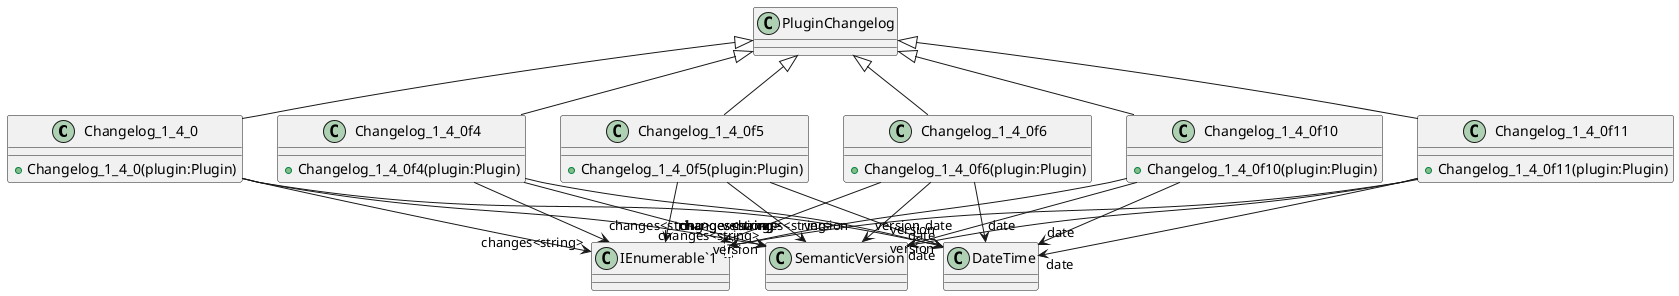 @startuml
class Changelog_1_4_0 {
    + Changelog_1_4_0(plugin:Plugin)
}
class Changelog_1_4_0f4 {
    + Changelog_1_4_0f4(plugin:Plugin)
}
class Changelog_1_4_0f5 {
    + Changelog_1_4_0f5(plugin:Plugin)
}
class Changelog_1_4_0f6 {
    + Changelog_1_4_0f6(plugin:Plugin)
}
class Changelog_1_4_0f10 {
    + Changelog_1_4_0f10(plugin:Plugin)
}
class Changelog_1_4_0f11 {
    + Changelog_1_4_0f11(plugin:Plugin)
}
class "IEnumerable`1"<T> {
}
PluginChangelog <|-- Changelog_1_4_0
Changelog_1_4_0 --> "version" SemanticVersion
Changelog_1_4_0 --> "date" DateTime
Changelog_1_4_0 --> "changes<string>" "IEnumerable`1"
PluginChangelog <|-- Changelog_1_4_0f4
Changelog_1_4_0f4 --> "version" SemanticVersion
Changelog_1_4_0f4 --> "date" DateTime
Changelog_1_4_0f4 --> "changes<string>" "IEnumerable`1"
PluginChangelog <|-- Changelog_1_4_0f5
Changelog_1_4_0f5 --> "version" SemanticVersion
Changelog_1_4_0f5 --> "date" DateTime
Changelog_1_4_0f5 --> "changes<string>" "IEnumerable`1"
PluginChangelog <|-- Changelog_1_4_0f6
Changelog_1_4_0f6 --> "version" SemanticVersion
Changelog_1_4_0f6 --> "date" DateTime
Changelog_1_4_0f6 --> "changes<string>" "IEnumerable`1"
PluginChangelog <|-- Changelog_1_4_0f10
Changelog_1_4_0f10 --> "version" SemanticVersion
Changelog_1_4_0f10 --> "date" DateTime
Changelog_1_4_0f10 --> "changes<string>" "IEnumerable`1"
PluginChangelog <|-- Changelog_1_4_0f11
Changelog_1_4_0f11 --> "version" SemanticVersion
Changelog_1_4_0f11 --> "date" DateTime
Changelog_1_4_0f11 --> "changes<string>" "IEnumerable`1"
@enduml
